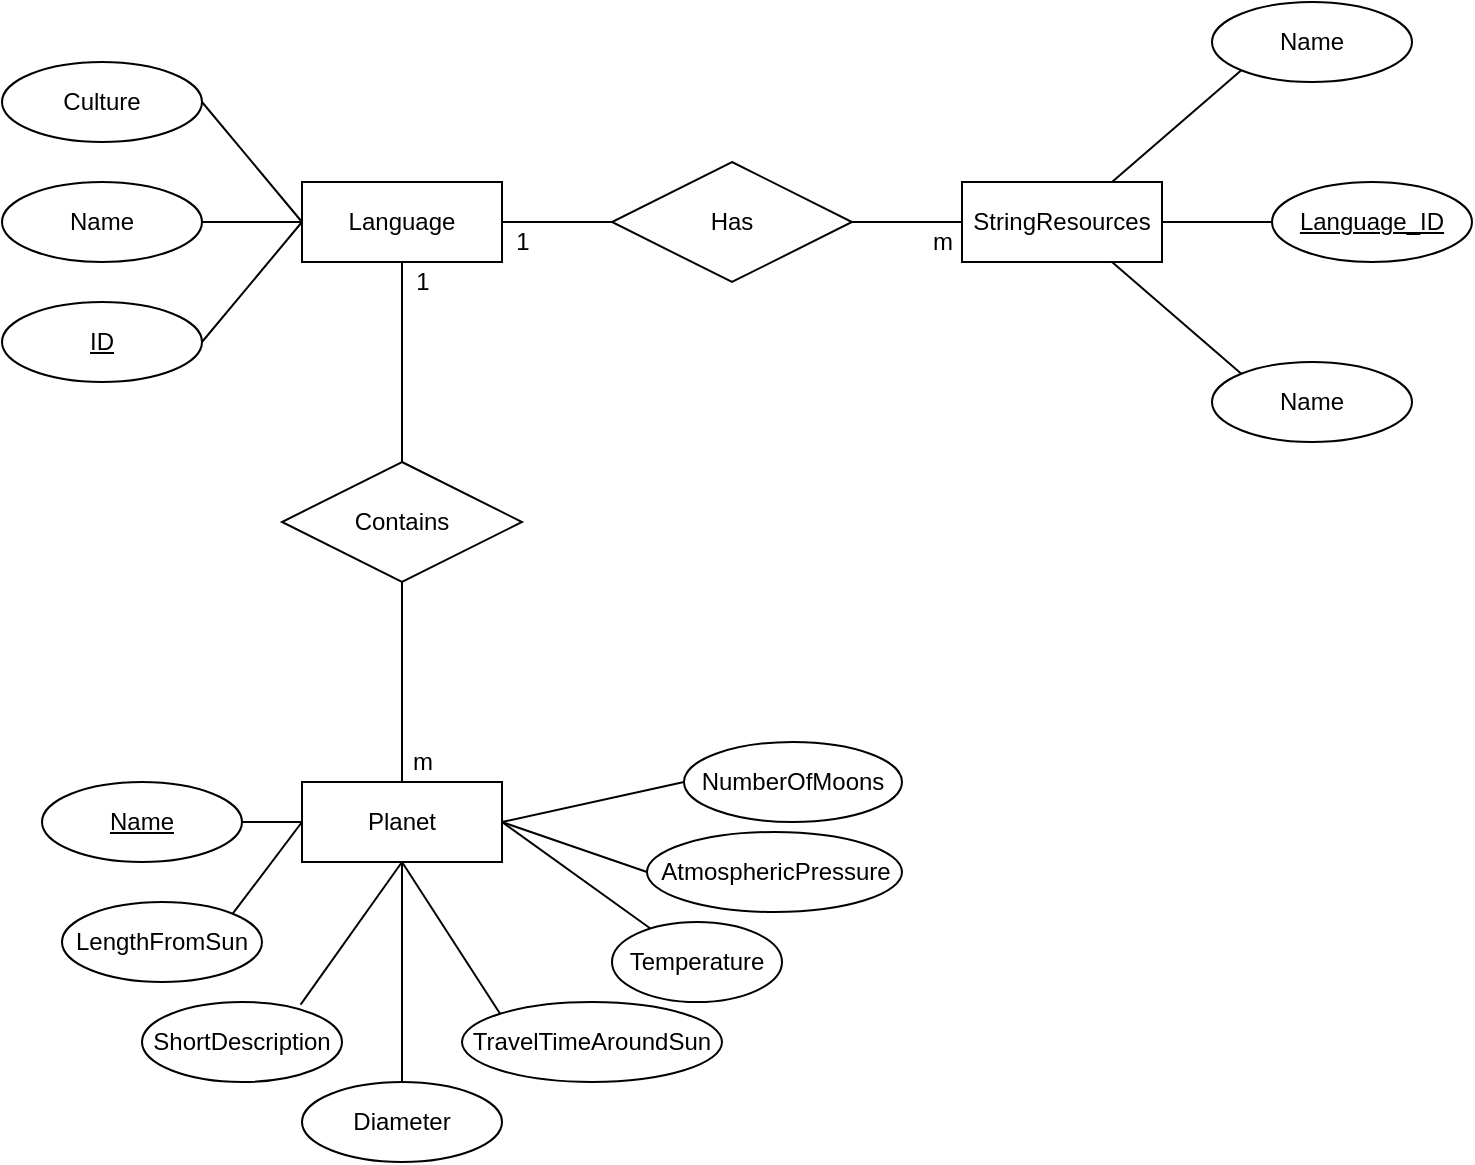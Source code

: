 <mxfile version="16.5.1" type="device"><diagram id="R2lEEEUBdFMjLlhIrx00" name="Page-1"><mxGraphModel dx="1036" dy="639" grid="1" gridSize="10" guides="1" tooltips="1" connect="1" arrows="1" fold="1" page="1" pageScale="1" pageWidth="850" pageHeight="1100" math="0" shadow="0" extFonts="Permanent Marker^https://fonts.googleapis.com/css?family=Permanent+Marker"><root><mxCell id="0"/><mxCell id="1" parent="0"/><mxCell id="aOW0xpbUSgIqvFBtogcx-1" value="Language" style="whiteSpace=wrap;html=1;align=center;" parent="1" vertex="1"><mxGeometry x="170" y="220" width="100" height="40" as="geometry"/></mxCell><mxCell id="aOW0xpbUSgIqvFBtogcx-3" value="Culture" style="ellipse;whiteSpace=wrap;html=1;align=center;" parent="1" vertex="1"><mxGeometry x="20" y="160" width="100" height="40" as="geometry"/></mxCell><mxCell id="aOW0xpbUSgIqvFBtogcx-4" value="Name" style="ellipse;whiteSpace=wrap;html=1;align=center;" parent="1" vertex="1"><mxGeometry x="20" y="220" width="100" height="40" as="geometry"/></mxCell><mxCell id="aOW0xpbUSgIqvFBtogcx-6" value="" style="endArrow=none;html=1;rounded=0;exitX=1;exitY=0.5;exitDx=0;exitDy=0;entryX=0;entryY=0.5;entryDx=0;entryDy=0;" parent="1" source="aOW0xpbUSgIqvFBtogcx-3" target="aOW0xpbUSgIqvFBtogcx-1" edge="1"><mxGeometry width="50" height="50" relative="1" as="geometry"><mxPoint x="130" y="250" as="sourcePoint"/><mxPoint x="180" y="200" as="targetPoint"/></mxGeometry></mxCell><mxCell id="aOW0xpbUSgIqvFBtogcx-7" value="" style="endArrow=none;html=1;rounded=0;entryX=0;entryY=0.5;entryDx=0;entryDy=0;exitX=1;exitY=0.5;exitDx=0;exitDy=0;" parent="1" source="aOW0xpbUSgIqvFBtogcx-4" target="aOW0xpbUSgIqvFBtogcx-1" edge="1"><mxGeometry width="50" height="50" relative="1" as="geometry"><mxPoint x="130" y="340" as="sourcePoint"/><mxPoint x="180" y="290" as="targetPoint"/></mxGeometry></mxCell><mxCell id="aOW0xpbUSgIqvFBtogcx-8" value="StringResources" style="whiteSpace=wrap;html=1;align=center;" parent="1" vertex="1"><mxGeometry x="500" y="220" width="100" height="40" as="geometry"/></mxCell><mxCell id="aOW0xpbUSgIqvFBtogcx-10" value="&lt;u&gt;Language_ID&lt;/u&gt;" style="ellipse;whiteSpace=wrap;html=1;align=center;" parent="1" vertex="1"><mxGeometry x="655" y="220" width="100" height="40" as="geometry"/></mxCell><mxCell id="aOW0xpbUSgIqvFBtogcx-11" value="" style="endArrow=none;html=1;rounded=0;entryX=0;entryY=0.5;entryDx=0;entryDy=0;exitX=1;exitY=0.5;exitDx=0;exitDy=0;" parent="1" source="aOW0xpbUSgIqvFBtogcx-8" target="aOW0xpbUSgIqvFBtogcx-10" edge="1"><mxGeometry width="50" height="50" relative="1" as="geometry"><mxPoint x="595" y="340" as="sourcePoint"/><mxPoint x="645" y="290" as="targetPoint"/></mxGeometry></mxCell><mxCell id="aOW0xpbUSgIqvFBtogcx-12" value="Name" style="ellipse;whiteSpace=wrap;html=1;align=center;" parent="1" vertex="1"><mxGeometry x="625" y="310" width="100" height="40" as="geometry"/></mxCell><mxCell id="aOW0xpbUSgIqvFBtogcx-13" value="" style="endArrow=none;html=1;rounded=0;entryX=0.75;entryY=1;entryDx=0;entryDy=0;exitX=0;exitY=0;exitDx=0;exitDy=0;" parent="1" source="aOW0xpbUSgIqvFBtogcx-12" target="aOW0xpbUSgIqvFBtogcx-8" edge="1"><mxGeometry width="50" height="50" relative="1" as="geometry"><mxPoint x="615" y="350" as="sourcePoint"/><mxPoint x="665" y="300" as="targetPoint"/></mxGeometry></mxCell><mxCell id="aOW0xpbUSgIqvFBtogcx-14" value="Name" style="ellipse;whiteSpace=wrap;html=1;align=center;" parent="1" vertex="1"><mxGeometry x="625" y="130" width="100" height="40" as="geometry"/></mxCell><mxCell id="aOW0xpbUSgIqvFBtogcx-15" value="" style="endArrow=none;html=1;rounded=0;entryX=0;entryY=1;entryDx=0;entryDy=0;exitX=0.75;exitY=0;exitDx=0;exitDy=0;" parent="1" source="aOW0xpbUSgIqvFBtogcx-8" target="aOW0xpbUSgIqvFBtogcx-14" edge="1"><mxGeometry width="50" height="50" relative="1" as="geometry"><mxPoint x="535" y="210" as="sourcePoint"/><mxPoint x="585" y="160" as="targetPoint"/></mxGeometry></mxCell><mxCell id="aOW0xpbUSgIqvFBtogcx-16" value="Has" style="shape=rhombus;perimeter=rhombusPerimeter;whiteSpace=wrap;html=1;align=center;" parent="1" vertex="1"><mxGeometry x="325" y="210" width="120" height="60" as="geometry"/></mxCell><mxCell id="aOW0xpbUSgIqvFBtogcx-17" value="" style="endArrow=none;html=1;rounded=0;entryX=1;entryY=0.5;entryDx=0;entryDy=0;exitX=0;exitY=0.5;exitDx=0;exitDy=0;" parent="1" source="aOW0xpbUSgIqvFBtogcx-16" target="aOW0xpbUSgIqvFBtogcx-1" edge="1"><mxGeometry width="50" height="50" relative="1" as="geometry"><mxPoint x="300" y="410" as="sourcePoint"/><mxPoint x="350" y="360" as="targetPoint"/></mxGeometry></mxCell><mxCell id="aOW0xpbUSgIqvFBtogcx-18" value="" style="endArrow=none;html=1;rounded=0;entryX=0;entryY=0.5;entryDx=0;entryDy=0;exitX=1;exitY=0.5;exitDx=0;exitDy=0;" parent="1" source="aOW0xpbUSgIqvFBtogcx-16" target="aOW0xpbUSgIqvFBtogcx-8" edge="1"><mxGeometry width="50" height="50" relative="1" as="geometry"><mxPoint x="430" y="320" as="sourcePoint"/><mxPoint x="480" y="270" as="targetPoint"/></mxGeometry></mxCell><mxCell id="xU6iHoTOj_Qr66WEpgHz-1" value="Planet" style="whiteSpace=wrap;html=1;align=center;" parent="1" vertex="1"><mxGeometry x="170" y="520" width="100" height="40" as="geometry"/></mxCell><mxCell id="xU6iHoTOj_Qr66WEpgHz-2" value="Contains" style="shape=rhombus;perimeter=rhombusPerimeter;whiteSpace=wrap;html=1;align=center;" parent="1" vertex="1"><mxGeometry x="160" y="360" width="120" height="60" as="geometry"/></mxCell><mxCell id="xU6iHoTOj_Qr66WEpgHz-3" value="" style="endArrow=none;html=1;rounded=0;entryX=0.5;entryY=1;entryDx=0;entryDy=0;exitX=0.5;exitY=0;exitDx=0;exitDy=0;endFill=0;" parent="1" source="xU6iHoTOj_Qr66WEpgHz-2" target="aOW0xpbUSgIqvFBtogcx-1" edge="1"><mxGeometry width="50" height="50" relative="1" as="geometry"><mxPoint x="150" y="370" as="sourcePoint"/><mxPoint x="200" y="320" as="targetPoint"/></mxGeometry></mxCell><mxCell id="xU6iHoTOj_Qr66WEpgHz-4" value="" style="endArrow=none;html=1;rounded=0;entryX=0.5;entryY=1;entryDx=0;entryDy=0;exitX=0.5;exitY=0;exitDx=0;exitDy=0;" parent="1" source="xU6iHoTOj_Qr66WEpgHz-1" target="xU6iHoTOj_Qr66WEpgHz-2" edge="1"><mxGeometry width="50" height="50" relative="1" as="geometry"><mxPoint x="210" y="520" as="sourcePoint"/><mxPoint x="260" y="470" as="targetPoint"/></mxGeometry></mxCell><mxCell id="xU6iHoTOj_Qr66WEpgHz-6" value="&lt;u&gt;Name&lt;/u&gt;" style="ellipse;whiteSpace=wrap;html=1;align=center;" parent="1" vertex="1"><mxGeometry x="40" y="520" width="100" height="40" as="geometry"/></mxCell><mxCell id="xU6iHoTOj_Qr66WEpgHz-7" value="LengthFromSun" style="ellipse;whiteSpace=wrap;html=1;align=center;" parent="1" vertex="1"><mxGeometry x="50" y="580" width="100" height="40" as="geometry"/></mxCell><mxCell id="xU6iHoTOj_Qr66WEpgHz-8" value="ShortDescription" style="ellipse;whiteSpace=wrap;html=1;align=center;" parent="1" vertex="1"><mxGeometry x="90" y="630" width="100" height="40" as="geometry"/></mxCell><mxCell id="xU6iHoTOj_Qr66WEpgHz-9" value="Diameter" style="ellipse;whiteSpace=wrap;html=1;align=center;" parent="1" vertex="1"><mxGeometry x="170" y="670" width="100" height="40" as="geometry"/></mxCell><mxCell id="xU6iHoTOj_Qr66WEpgHz-10" value="TravelTimeAroundSun" style="ellipse;whiteSpace=wrap;html=1;align=center;" parent="1" vertex="1"><mxGeometry x="250" y="630" width="130" height="40" as="geometry"/></mxCell><mxCell id="xU6iHoTOj_Qr66WEpgHz-11" value="Temperature" style="ellipse;whiteSpace=wrap;html=1;align=center;" parent="1" vertex="1"><mxGeometry x="325" y="590" width="85" height="40" as="geometry"/></mxCell><mxCell id="xU6iHoTOj_Qr66WEpgHz-12" value="AtmosphericPressure" style="ellipse;whiteSpace=wrap;html=1;align=center;" parent="1" vertex="1"><mxGeometry x="342.5" y="545" width="127.5" height="40" as="geometry"/></mxCell><mxCell id="xU6iHoTOj_Qr66WEpgHz-13" value="NumberOfMoons" style="ellipse;whiteSpace=wrap;html=1;align=center;" parent="1" vertex="1"><mxGeometry x="361" y="500" width="109" height="40" as="geometry"/></mxCell><mxCell id="xU6iHoTOj_Qr66WEpgHz-14" value="" style="endArrow=none;html=1;rounded=0;entryX=0;entryY=0.5;entryDx=0;entryDy=0;" parent="1" target="xU6iHoTOj_Qr66WEpgHz-13" edge="1"><mxGeometry width="50" height="50" relative="1" as="geometry"><mxPoint x="270" y="540" as="sourcePoint"/><mxPoint x="330" y="490" as="targetPoint"/></mxGeometry></mxCell><mxCell id="xU6iHoTOj_Qr66WEpgHz-15" value="" style="endArrow=none;html=1;rounded=0;exitX=1;exitY=0.5;exitDx=0;exitDy=0;entryX=0;entryY=0.5;entryDx=0;entryDy=0;" parent="1" source="xU6iHoTOj_Qr66WEpgHz-1" target="xU6iHoTOj_Qr66WEpgHz-12" edge="1"><mxGeometry width="50" height="50" relative="1" as="geometry"><mxPoint x="280" y="540" as="sourcePoint"/><mxPoint x="371.0" y="530" as="targetPoint"/></mxGeometry></mxCell><mxCell id="xU6iHoTOj_Qr66WEpgHz-16" value="" style="endArrow=none;html=1;rounded=0;" parent="1" target="xU6iHoTOj_Qr66WEpgHz-11" edge="1"><mxGeometry width="50" height="50" relative="1" as="geometry"><mxPoint x="270" y="540" as="sourcePoint"/><mxPoint x="352.5" y="575" as="targetPoint"/></mxGeometry></mxCell><mxCell id="xU6iHoTOj_Qr66WEpgHz-17" value="" style="endArrow=none;html=1;rounded=0;exitX=0.5;exitY=0;exitDx=0;exitDy=0;entryX=0.5;entryY=1;entryDx=0;entryDy=0;" parent="1" source="xU6iHoTOj_Qr66WEpgHz-9" target="xU6iHoTOj_Qr66WEpgHz-1" edge="1"><mxGeometry width="50" height="50" relative="1" as="geometry"><mxPoint x="200" y="660" as="sourcePoint"/><mxPoint x="250" y="610" as="targetPoint"/></mxGeometry></mxCell><mxCell id="xU6iHoTOj_Qr66WEpgHz-18" value="" style="endArrow=none;html=1;rounded=0;exitX=0;exitY=0;exitDx=0;exitDy=0;entryX=0.5;entryY=1;entryDx=0;entryDy=0;" parent="1" source="xU6iHoTOj_Qr66WEpgHz-10" target="xU6iHoTOj_Qr66WEpgHz-1" edge="1"><mxGeometry width="50" height="50" relative="1" as="geometry"><mxPoint x="270" y="650" as="sourcePoint"/><mxPoint x="320" y="600" as="targetPoint"/></mxGeometry></mxCell><mxCell id="xU6iHoTOj_Qr66WEpgHz-19" value="" style="endArrow=none;html=1;rounded=0;exitX=0.793;exitY=0.032;exitDx=0;exitDy=0;exitPerimeter=0;entryX=0.5;entryY=1;entryDx=0;entryDy=0;" parent="1" source="xU6iHoTOj_Qr66WEpgHz-8" target="xU6iHoTOj_Qr66WEpgHz-1" edge="1"><mxGeometry width="50" height="50" relative="1" as="geometry"><mxPoint x="180" y="630" as="sourcePoint"/><mxPoint x="230" y="580" as="targetPoint"/></mxGeometry></mxCell><mxCell id="xU6iHoTOj_Qr66WEpgHz-20" value="" style="endArrow=none;html=1;rounded=0;exitX=1;exitY=0;exitDx=0;exitDy=0;entryX=0;entryY=0.5;entryDx=0;entryDy=0;" parent="1" source="xU6iHoTOj_Qr66WEpgHz-7" target="xU6iHoTOj_Qr66WEpgHz-1" edge="1"><mxGeometry width="50" height="50" relative="1" as="geometry"><mxPoint x="180" y="630" as="sourcePoint"/><mxPoint x="230" y="580" as="targetPoint"/></mxGeometry></mxCell><mxCell id="xU6iHoTOj_Qr66WEpgHz-21" value="" style="endArrow=none;html=1;rounded=0;exitX=1;exitY=0.5;exitDx=0;exitDy=0;entryX=0;entryY=0.5;entryDx=0;entryDy=0;" parent="1" source="xU6iHoTOj_Qr66WEpgHz-6" target="xU6iHoTOj_Qr66WEpgHz-1" edge="1"><mxGeometry width="50" height="50" relative="1" as="geometry"><mxPoint x="90" y="530" as="sourcePoint"/><mxPoint x="140" y="480" as="targetPoint"/></mxGeometry></mxCell><mxCell id="GjABCVVUCdE-QCtc_fq_-2" style="rounded=0;orthogonalLoop=1;jettySize=auto;html=1;exitX=1;exitY=0.5;exitDx=0;exitDy=0;entryX=0;entryY=0.5;entryDx=0;entryDy=0;endArrow=none;endFill=0;" edge="1" parent="1" source="GjABCVVUCdE-QCtc_fq_-1" target="aOW0xpbUSgIqvFBtogcx-1"><mxGeometry relative="1" as="geometry"/></mxCell><mxCell id="GjABCVVUCdE-QCtc_fq_-1" value="&lt;u&gt;ID&lt;/u&gt;" style="ellipse;whiteSpace=wrap;html=1;align=center;" vertex="1" parent="1"><mxGeometry x="20" y="280" width="100" height="40" as="geometry"/></mxCell><mxCell id="GjABCVVUCdE-QCtc_fq_-3" value="1" style="text;html=1;align=center;verticalAlign=middle;resizable=0;points=[];autosize=1;strokeColor=none;fillColor=none;" vertex="1" parent="1"><mxGeometry x="220" y="260" width="20" height="20" as="geometry"/></mxCell><mxCell id="GjABCVVUCdE-QCtc_fq_-4" value="m" style="text;html=1;align=center;verticalAlign=middle;resizable=0;points=[];autosize=1;strokeColor=none;fillColor=none;" vertex="1" parent="1"><mxGeometry x="215" y="500" width="30" height="20" as="geometry"/></mxCell><mxCell id="GjABCVVUCdE-QCtc_fq_-5" value="1" style="text;html=1;align=center;verticalAlign=middle;resizable=0;points=[];autosize=1;strokeColor=none;fillColor=none;" vertex="1" parent="1"><mxGeometry x="270" y="240" width="20" height="20" as="geometry"/></mxCell><mxCell id="GjABCVVUCdE-QCtc_fq_-6" value="m" style="text;html=1;align=center;verticalAlign=middle;resizable=0;points=[];autosize=1;strokeColor=none;fillColor=none;" vertex="1" parent="1"><mxGeometry x="475" y="240" width="30" height="20" as="geometry"/></mxCell></root></mxGraphModel></diagram></mxfile>